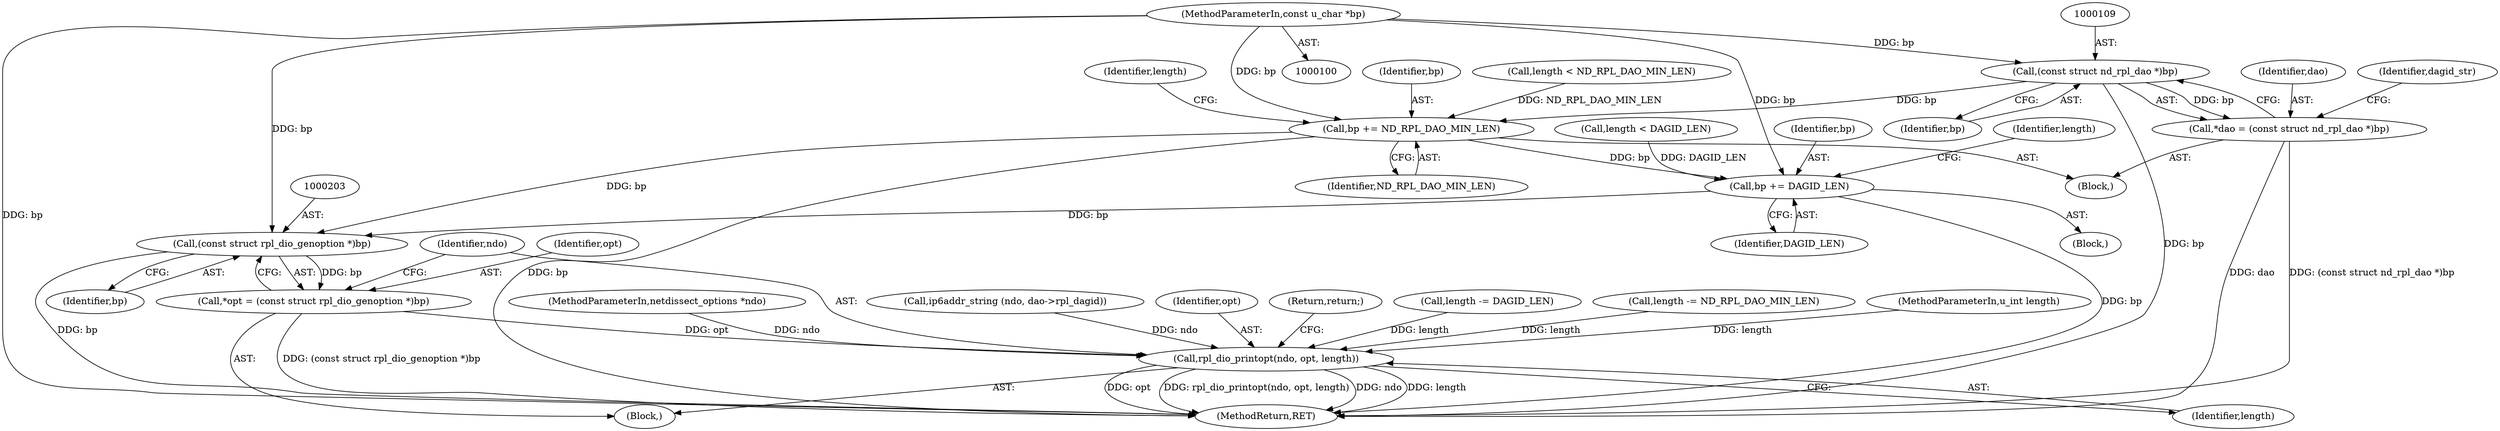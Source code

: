 digraph "0_tcpdump_d7505276842e85bfd067fa21cdb32b8a2dc3c5e4_5@pointer" {
"1000102" [label="(MethodParameterIn,const u_char *bp)"];
"1000108" [label="(Call,(const struct nd_rpl_dao *)bp)"];
"1000106" [label="(Call,*dao = (const struct nd_rpl_dao *)bp)"];
"1000123" [label="(Call,bp += ND_RPL_DAO_MIN_LEN)"];
"1000152" [label="(Call,bp += DAGID_LEN)"];
"1000202" [label="(Call,(const struct rpl_dio_genoption *)bp)"];
"1000200" [label="(Call,*opt = (const struct rpl_dio_genoption *)bp)"];
"1000205" [label="(Call,rpl_dio_printopt(ndo, opt, length))"];
"1000209" [label="(Return,return;)"];
"1000224" [label="(MethodReturn,RET)"];
"1000204" [label="(Identifier,bp)"];
"1000124" [label="(Identifier,bp)"];
"1000156" [label="(Identifier,length)"];
"1000141" [label="(Call,length < DAGID_LEN)"];
"1000200" [label="(Call,*opt = (const struct rpl_dio_genoption *)bp)"];
"1000134" [label="(Block,)"];
"1000123" [label="(Call,bp += ND_RPL_DAO_MIN_LEN)"];
"1000152" [label="(Call,bp += DAGID_LEN)"];
"1000125" [label="(Identifier,ND_RPL_DAO_MIN_LEN)"];
"1000155" [label="(Call,length -= DAGID_LEN)"];
"1000119" [label="(Call,length < ND_RPL_DAO_MIN_LEN)"];
"1000198" [label="(Block,)"];
"1000110" [label="(Identifier,bp)"];
"1000127" [label="(Identifier,length)"];
"1000108" [label="(Call,(const struct nd_rpl_dao *)bp)"];
"1000126" [label="(Call,length -= ND_RPL_DAO_MIN_LEN)"];
"1000205" [label="(Call,rpl_dio_printopt(ndo, opt, length))"];
"1000201" [label="(Identifier,opt)"];
"1000107" [label="(Identifier,dao)"];
"1000103" [label="(MethodParameterIn,u_int length)"];
"1000106" [label="(Call,*dao = (const struct nd_rpl_dao *)bp)"];
"1000101" [label="(MethodParameterIn,netdissect_options *ndo)"];
"1000206" [label="(Identifier,ndo)"];
"1000102" [label="(MethodParameterIn,const u_char *bp)"];
"1000113" [label="(Identifier,dagid_str)"];
"1000153" [label="(Identifier,bp)"];
"1000154" [label="(Identifier,DAGID_LEN)"];
"1000208" [label="(Identifier,length)"];
"1000147" [label="(Call,ip6addr_string (ndo, dao->rpl_dagid))"];
"1000202" [label="(Call,(const struct rpl_dio_genoption *)bp)"];
"1000104" [label="(Block,)"];
"1000207" [label="(Identifier,opt)"];
"1000102" -> "1000100"  [label="AST: "];
"1000102" -> "1000224"  [label="DDG: bp"];
"1000102" -> "1000108"  [label="DDG: bp"];
"1000102" -> "1000123"  [label="DDG: bp"];
"1000102" -> "1000152"  [label="DDG: bp"];
"1000102" -> "1000202"  [label="DDG: bp"];
"1000108" -> "1000106"  [label="AST: "];
"1000108" -> "1000110"  [label="CFG: "];
"1000109" -> "1000108"  [label="AST: "];
"1000110" -> "1000108"  [label="AST: "];
"1000106" -> "1000108"  [label="CFG: "];
"1000108" -> "1000224"  [label="DDG: bp"];
"1000108" -> "1000106"  [label="DDG: bp"];
"1000108" -> "1000123"  [label="DDG: bp"];
"1000106" -> "1000104"  [label="AST: "];
"1000107" -> "1000106"  [label="AST: "];
"1000113" -> "1000106"  [label="CFG: "];
"1000106" -> "1000224"  [label="DDG: (const struct nd_rpl_dao *)bp"];
"1000106" -> "1000224"  [label="DDG: dao"];
"1000123" -> "1000104"  [label="AST: "];
"1000123" -> "1000125"  [label="CFG: "];
"1000124" -> "1000123"  [label="AST: "];
"1000125" -> "1000123"  [label="AST: "];
"1000127" -> "1000123"  [label="CFG: "];
"1000123" -> "1000224"  [label="DDG: bp"];
"1000119" -> "1000123"  [label="DDG: ND_RPL_DAO_MIN_LEN"];
"1000123" -> "1000152"  [label="DDG: bp"];
"1000123" -> "1000202"  [label="DDG: bp"];
"1000152" -> "1000134"  [label="AST: "];
"1000152" -> "1000154"  [label="CFG: "];
"1000153" -> "1000152"  [label="AST: "];
"1000154" -> "1000152"  [label="AST: "];
"1000156" -> "1000152"  [label="CFG: "];
"1000152" -> "1000224"  [label="DDG: bp"];
"1000141" -> "1000152"  [label="DDG: DAGID_LEN"];
"1000152" -> "1000202"  [label="DDG: bp"];
"1000202" -> "1000200"  [label="AST: "];
"1000202" -> "1000204"  [label="CFG: "];
"1000203" -> "1000202"  [label="AST: "];
"1000204" -> "1000202"  [label="AST: "];
"1000200" -> "1000202"  [label="CFG: "];
"1000202" -> "1000224"  [label="DDG: bp"];
"1000202" -> "1000200"  [label="DDG: bp"];
"1000200" -> "1000198"  [label="AST: "];
"1000201" -> "1000200"  [label="AST: "];
"1000206" -> "1000200"  [label="CFG: "];
"1000200" -> "1000224"  [label="DDG: (const struct rpl_dio_genoption *)bp"];
"1000200" -> "1000205"  [label="DDG: opt"];
"1000205" -> "1000198"  [label="AST: "];
"1000205" -> "1000208"  [label="CFG: "];
"1000206" -> "1000205"  [label="AST: "];
"1000207" -> "1000205"  [label="AST: "];
"1000208" -> "1000205"  [label="AST: "];
"1000209" -> "1000205"  [label="CFG: "];
"1000205" -> "1000224"  [label="DDG: ndo"];
"1000205" -> "1000224"  [label="DDG: length"];
"1000205" -> "1000224"  [label="DDG: opt"];
"1000205" -> "1000224"  [label="DDG: rpl_dio_printopt(ndo, opt, length)"];
"1000147" -> "1000205"  [label="DDG: ndo"];
"1000101" -> "1000205"  [label="DDG: ndo"];
"1000126" -> "1000205"  [label="DDG: length"];
"1000155" -> "1000205"  [label="DDG: length"];
"1000103" -> "1000205"  [label="DDG: length"];
}
